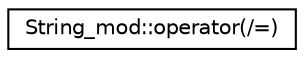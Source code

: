digraph "Graphical Class Hierarchy"
{
 // LATEX_PDF_SIZE
  edge [fontname="Helvetica",fontsize="10",labelfontname="Helvetica",labelfontsize="10"];
  node [fontname="Helvetica",fontsize="10",shape=record];
  rankdir="LR";
  Node0 [label="String_mod::operator(/=)",height=0.2,width=0.4,color="black", fillcolor="white", style="filled",URL="$interfaceString__mod_1_1operator_07_2_0a_08.html",tooltip=" "];
}
